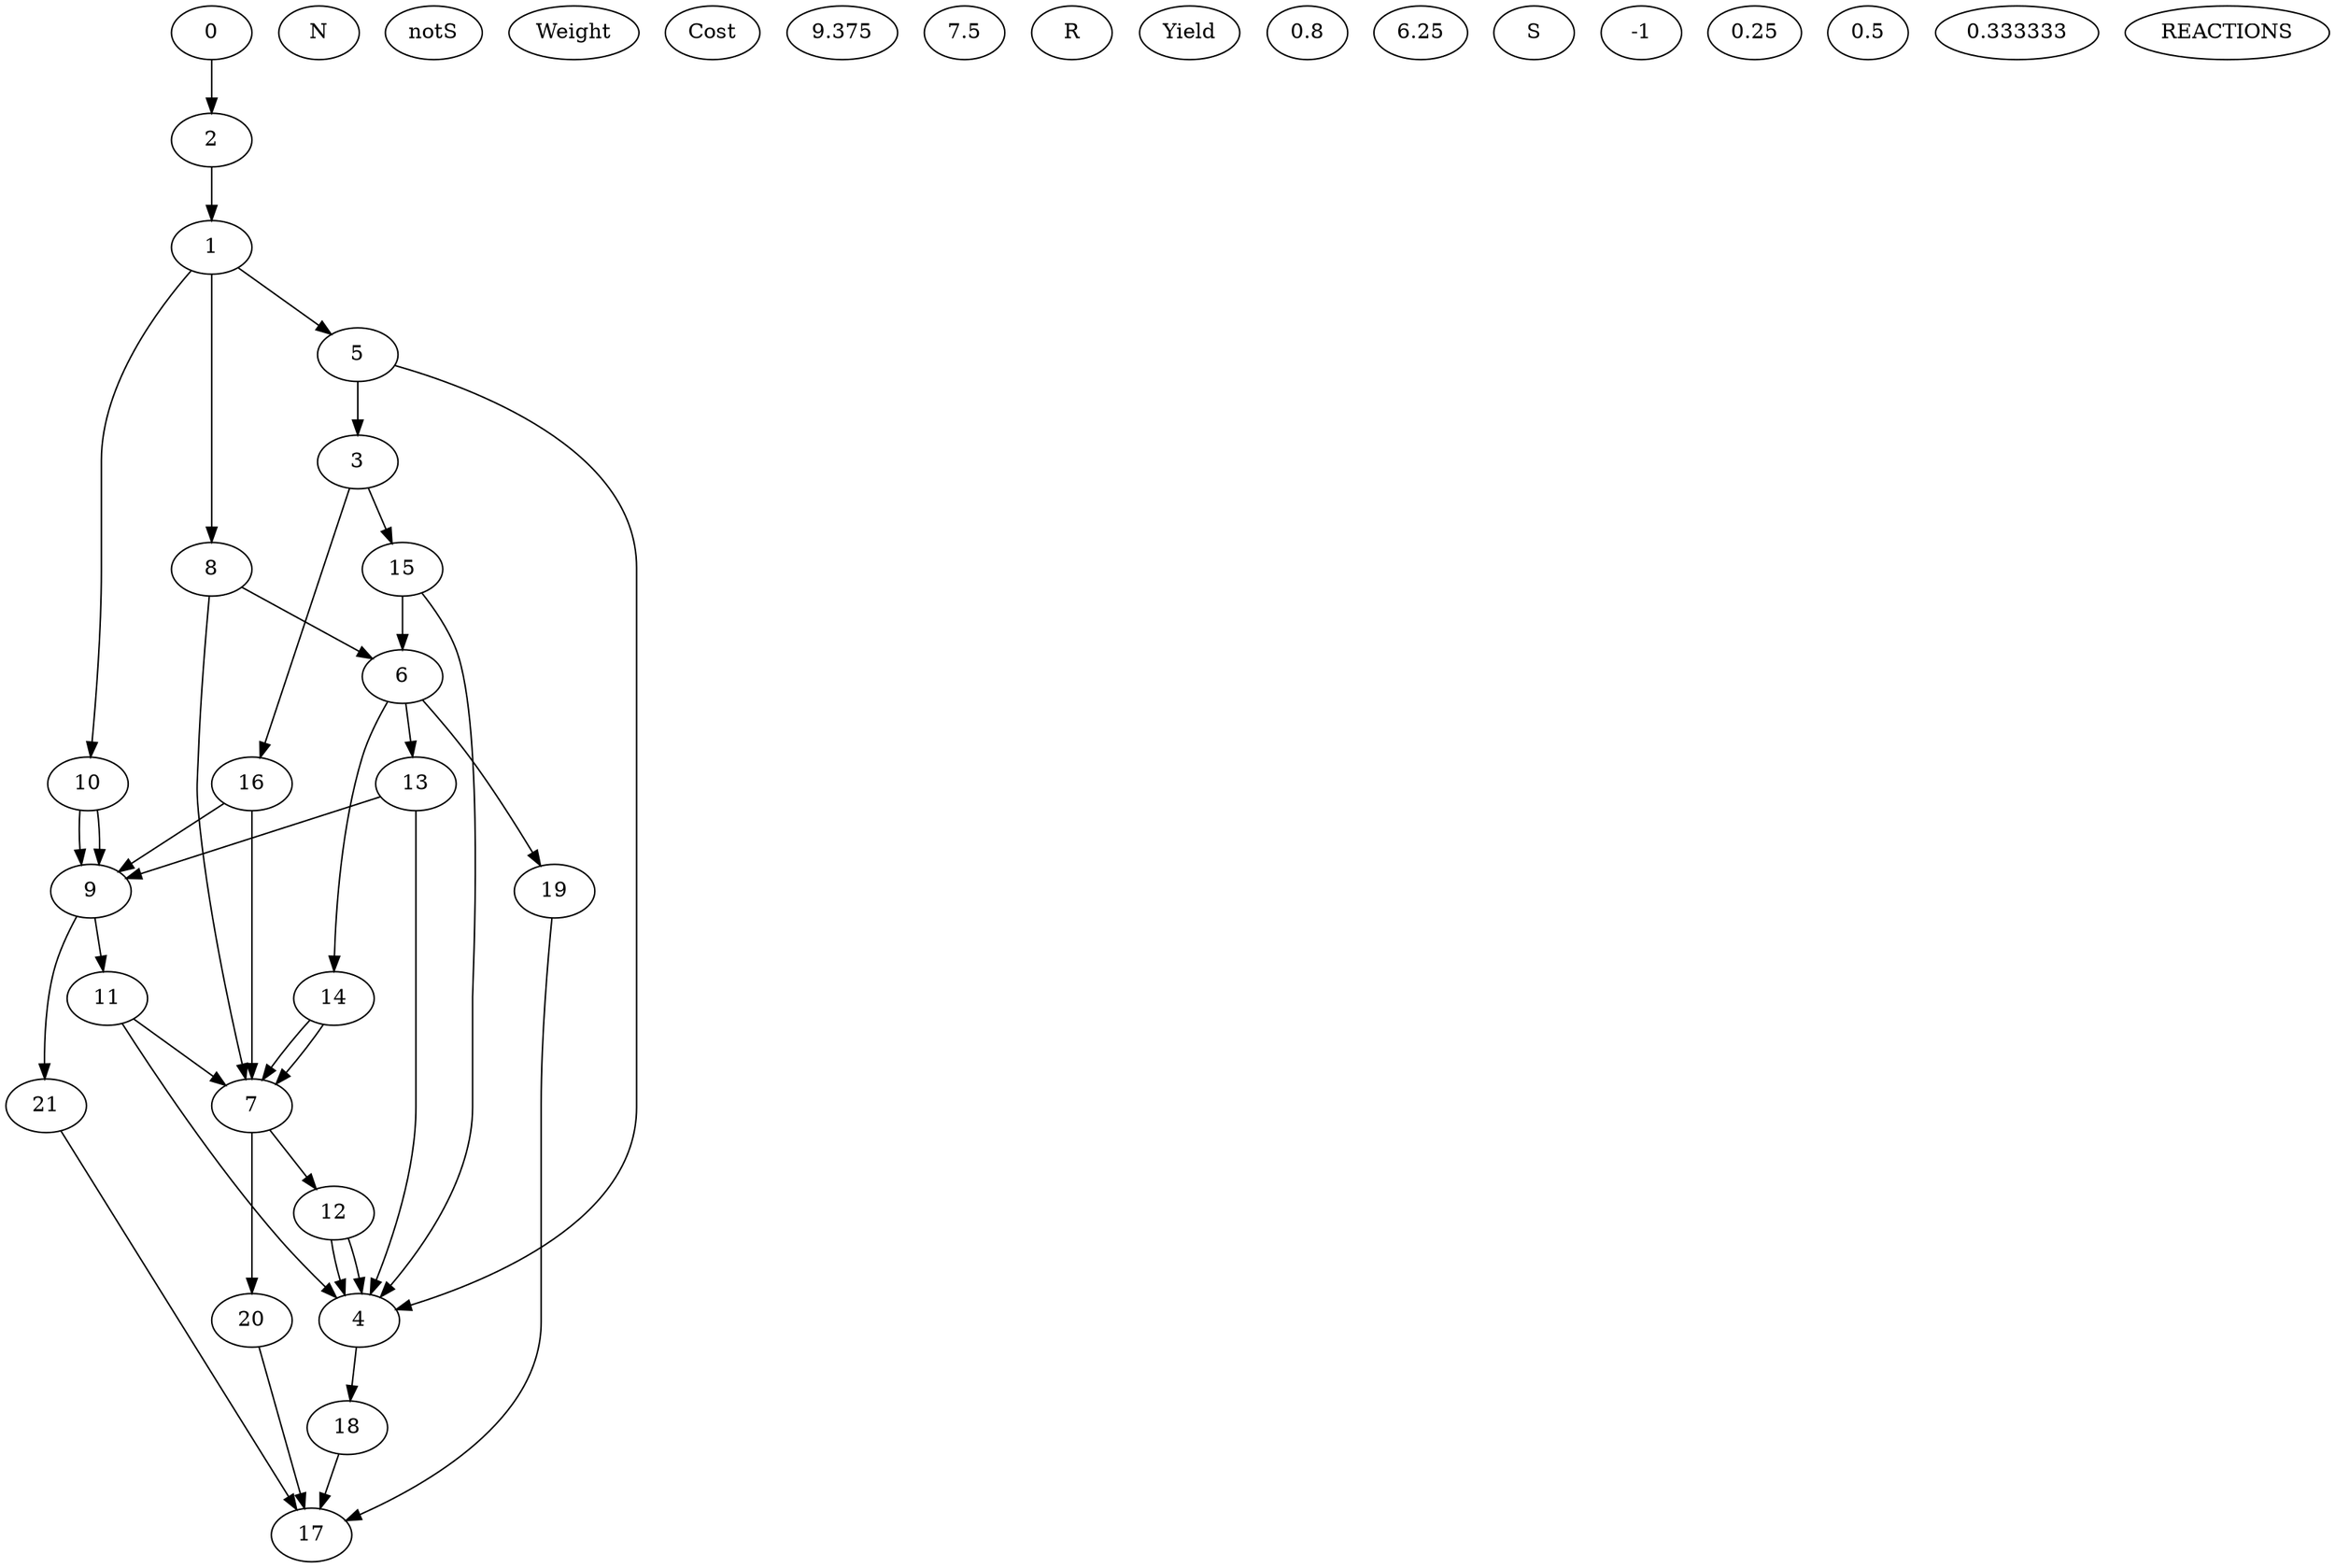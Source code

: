 digraph G {
0 N notS Weight 6 Cost 9.375 ;
1 N notS Weight 6 Cost 7.5 ;
2 R Yield 0.8 ;
3 N notS Weight 5 Cost 6.25 ;
4 N notS Weight 1 Cost 1 ;
5 R Yield 0.8 ;
6 N notS Weight 4 Cost 4 ;
7 N notS Weight 2 Cost 2 ;
8 R Yield 0.8 ;
9 N notS Weight 3 Cost 3 ;
10 R Yield 0.8 ;
11 R Yield 0.8 ;
12 R Yield 0.8 ;
13 R Yield 0.8 ;
14 R Yield 0.8 ;
15 R Yield 0.8 ;
16 R Yield 0.8 ;
17 N S Weight 1 Cost -1 ;
18 R Yield 1 ;
19 R Yield 0.25 ;
20 R Yield 0.5 ;
21 R Yield 0.333333 ;
REACTIONS
0->2 ;
2->1 ;
1->5 ;
5->3 ;
5->4 ;
1->8 ;
8->6 ;
8->7 ;
1->10 ;
10->9 ;
10->9 ;
9->11 ;
11->4 ;
11->7 ;
7->12 ;
12->4 ;
12->4 ;
6->13 ;
13->4 ;
13->9 ;
6->14 ;
14->7 ;
14->7 ;
3->15 ;
15->4 ;
15->6 ;
3->16 ;
16->7 ;
16->9 ;
18->17 ;
4->18 ;
19->17 ;
6->19 ;
20->17 ;
7->20 ;
21->17 ;
9->21 ;
}
